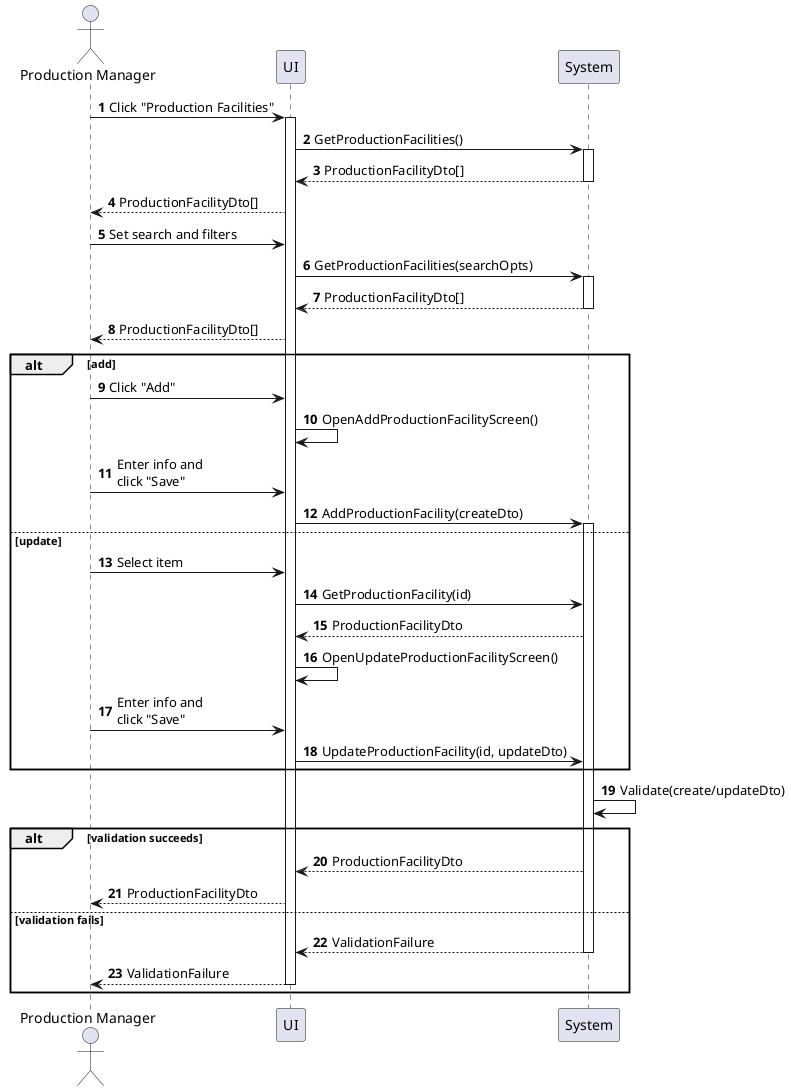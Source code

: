 @startuml production-facility-manage
autonumber

actor "Production Manager" as a
participant UI as f
participant System as b

a -> f : Click "Production Facilities"
activate f
f -> b : GetProductionFacilities()
activate b
return ProductionFacilityDto[]
f --> a : ProductionFacilityDto[]
a -> f : Set search and filters
f -> b : GetProductionFacilities(searchOpts)
activate b
return ProductionFacilityDto[]
f --> a : ProductionFacilityDto[]

alt add
    a -> f : Click "Add"
    f -> f : OpenAddProductionFacilityScreen()
    a -> f : Enter info and\nclick "Save"
    f -> b : AddProductionFacility(createDto)
    activate b
else update
    a -> f : Select item
    f -> b : GetProductionFacility(id)
    b --> f : ProductionFacilityDto
    f -> f : OpenUpdateProductionFacilityScreen()
    a -> f : Enter info and\nclick "Save"
    f -> b : UpdateProductionFacility(id, updateDto)
end

b -> b : Validate(create/updateDto)

alt validation succeeds
    b --> f : ProductionFacilityDto
    f --> a : ProductionFacilityDto
else validation fails
    return ValidationFailure
    return ValidationFailure
end
@enduml